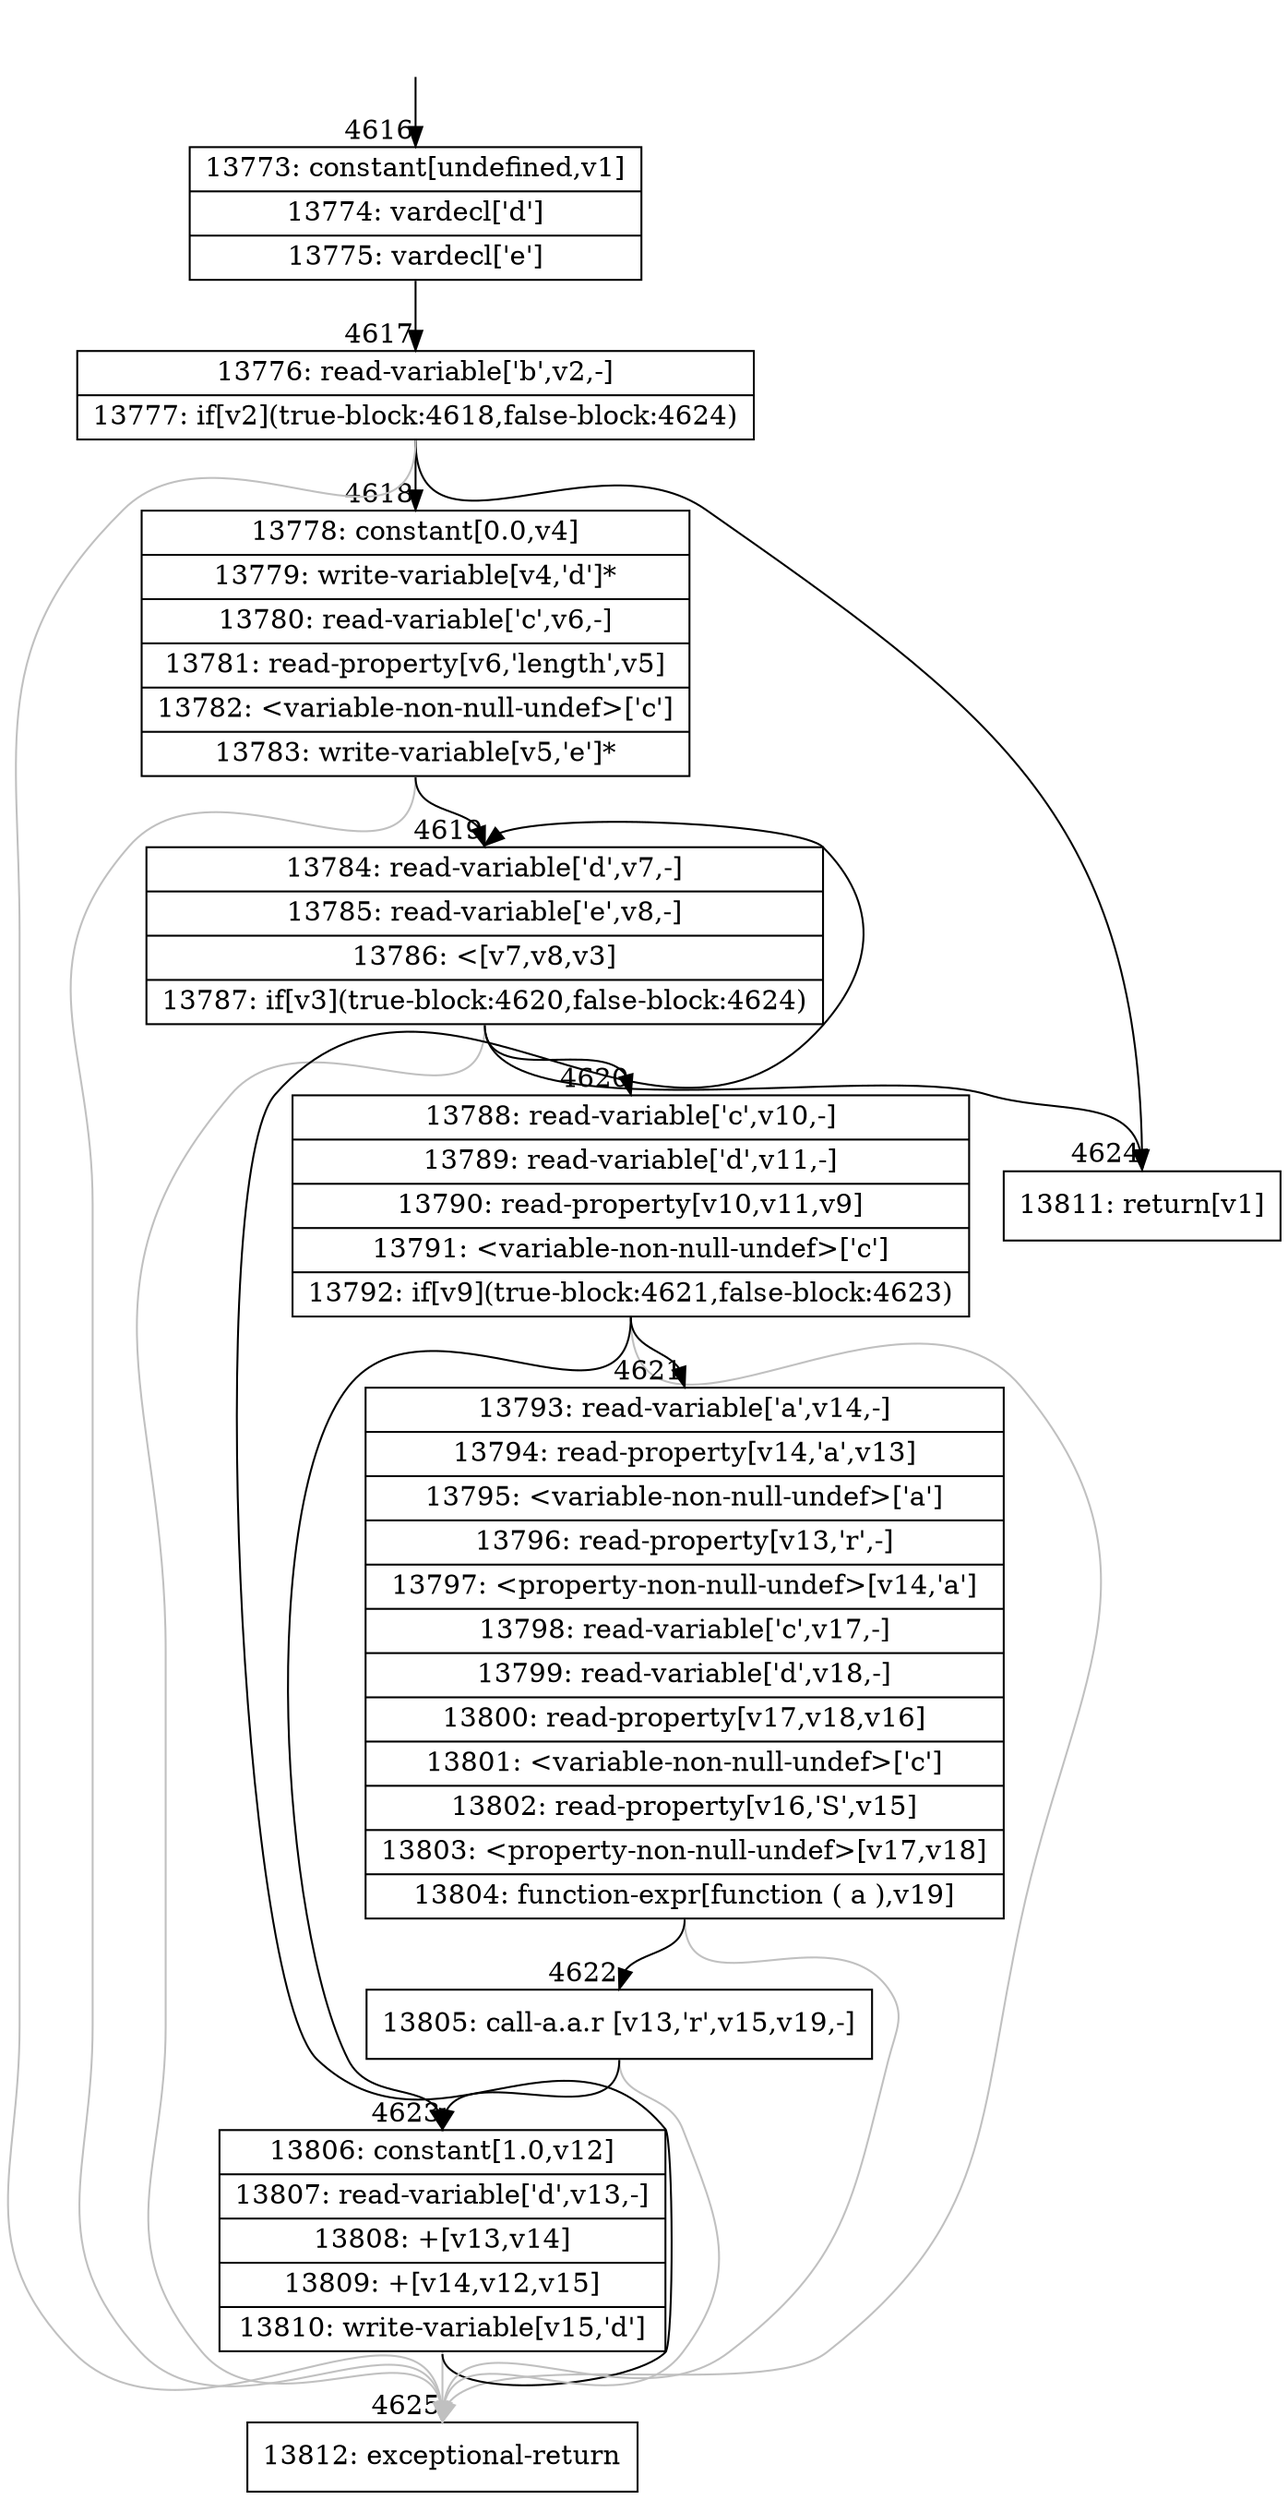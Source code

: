 digraph {
rankdir="TD"
BB_entry374[shape=none,label=""];
BB_entry374 -> BB4616 [tailport=s, headport=n, headlabel="    4616"]
BB4616 [shape=record label="{13773: constant[undefined,v1]|13774: vardecl['d']|13775: vardecl['e']}" ] 
BB4616 -> BB4617 [tailport=s, headport=n, headlabel="      4617"]
BB4617 [shape=record label="{13776: read-variable['b',v2,-]|13777: if[v2](true-block:4618,false-block:4624)}" ] 
BB4617 -> BB4618 [tailport=s, headport=n, headlabel="      4618"]
BB4617 -> BB4624 [tailport=s, headport=n, headlabel="      4624"]
BB4617 -> BB4625 [tailport=s, headport=n, color=gray, headlabel="      4625"]
BB4618 [shape=record label="{13778: constant[0.0,v4]|13779: write-variable[v4,'d']*|13780: read-variable['c',v6,-]|13781: read-property[v6,'length',v5]|13782: \<variable-non-null-undef\>['c']|13783: write-variable[v5,'e']*}" ] 
BB4618 -> BB4619 [tailport=s, headport=n, headlabel="      4619"]
BB4618 -> BB4625 [tailport=s, headport=n, color=gray]
BB4619 [shape=record label="{13784: read-variable['d',v7,-]|13785: read-variable['e',v8,-]|13786: \<[v7,v8,v3]|13787: if[v3](true-block:4620,false-block:4624)}" ] 
BB4619 -> BB4620 [tailport=s, headport=n, headlabel="      4620"]
BB4619 -> BB4624 [tailport=s, headport=n]
BB4619 -> BB4625 [tailport=s, headport=n, color=gray]
BB4620 [shape=record label="{13788: read-variable['c',v10,-]|13789: read-variable['d',v11,-]|13790: read-property[v10,v11,v9]|13791: \<variable-non-null-undef\>['c']|13792: if[v9](true-block:4621,false-block:4623)}" ] 
BB4620 -> BB4623 [tailport=s, headport=n, headlabel="      4623"]
BB4620 -> BB4621 [tailport=s, headport=n, headlabel="      4621"]
BB4620 -> BB4625 [tailport=s, headport=n, color=gray]
BB4621 [shape=record label="{13793: read-variable['a',v14,-]|13794: read-property[v14,'a',v13]|13795: \<variable-non-null-undef\>['a']|13796: read-property[v13,'r',-]|13797: \<property-non-null-undef\>[v14,'a']|13798: read-variable['c',v17,-]|13799: read-variable['d',v18,-]|13800: read-property[v17,v18,v16]|13801: \<variable-non-null-undef\>['c']|13802: read-property[v16,'S',v15]|13803: \<property-non-null-undef\>[v17,v18]|13804: function-expr[function ( a ),v19]}" ] 
BB4621 -> BB4622 [tailport=s, headport=n, headlabel="      4622"]
BB4621 -> BB4625 [tailport=s, headport=n, color=gray]
BB4622 [shape=record label="{13805: call-a.a.r [v13,'r',v15,v19,-]}" ] 
BB4622 -> BB4623 [tailport=s, headport=n]
BB4622 -> BB4625 [tailport=s, headport=n, color=gray]
BB4623 [shape=record label="{13806: constant[1.0,v12]|13807: read-variable['d',v13,-]|13808: +[v13,v14]|13809: +[v14,v12,v15]|13810: write-variable[v15,'d']}" ] 
BB4623 -> BB4619 [tailport=s, headport=n]
BB4623 -> BB4625 [tailport=s, headport=n, color=gray]
BB4624 [shape=record label="{13811: return[v1]}" ] 
BB4625 [shape=record label="{13812: exceptional-return}" ] 
}
